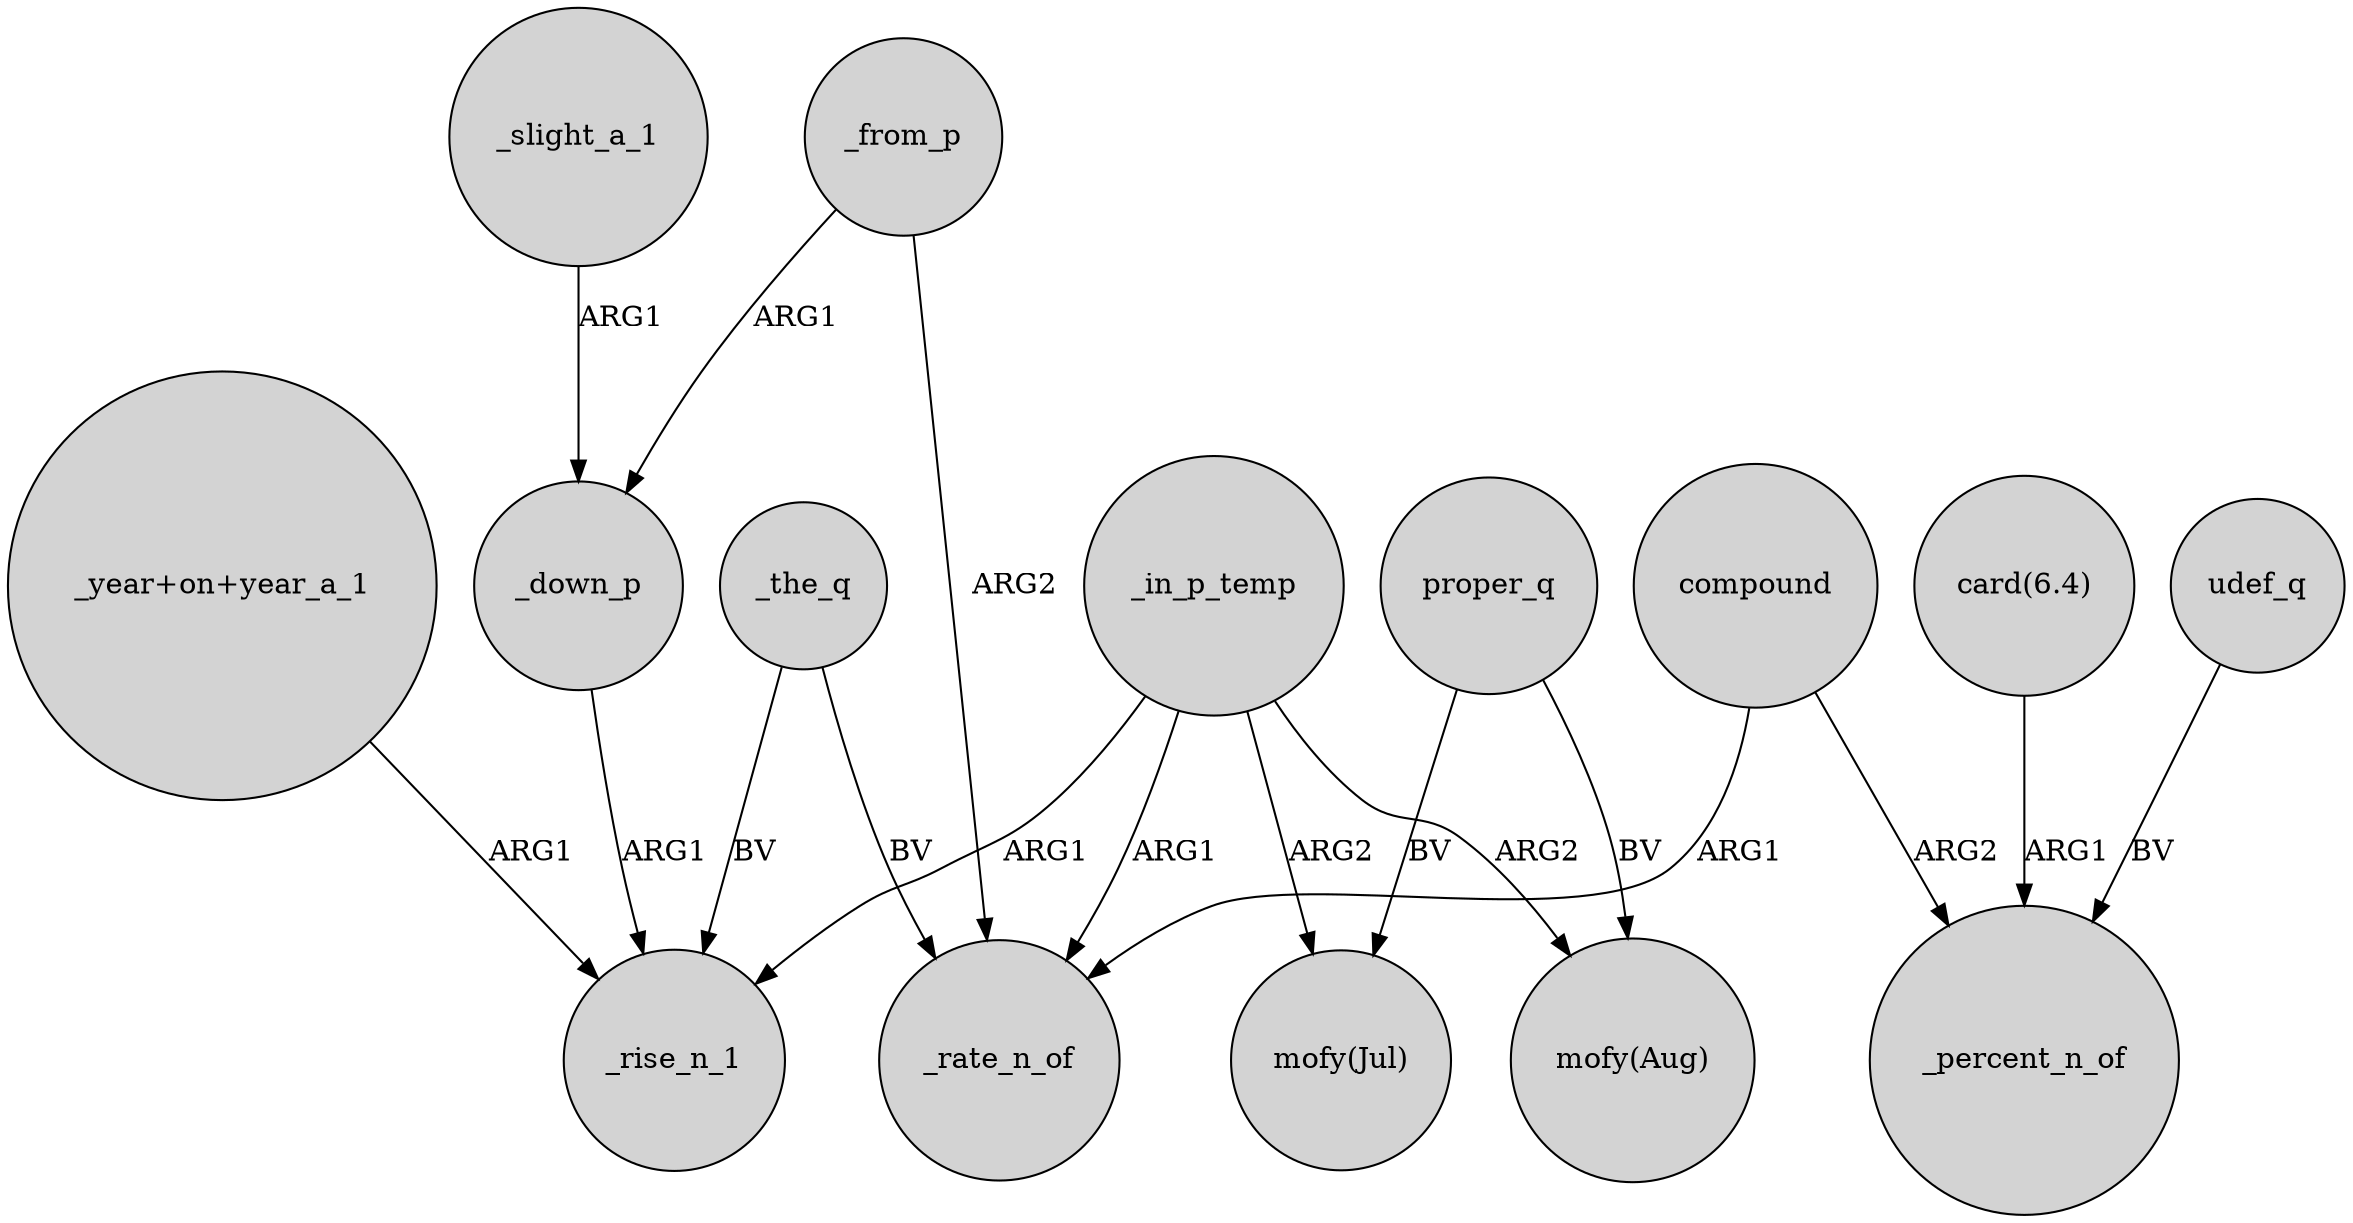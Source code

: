 digraph {
	node [shape=circle style=filled]
	compound -> _rate_n_of [label=ARG1]
	_in_p_temp -> _rate_n_of [label=ARG1]
	"card(6.4)" -> _percent_n_of [label=ARG1]
	_in_p_temp -> "mofy(Aug)" [label=ARG2]
	_slight_a_1 -> _down_p [label=ARG1]
	_in_p_temp -> "mofy(Jul)" [label=ARG2]
	proper_q -> "mofy(Jul)" [label=BV]
	udef_q -> _percent_n_of [label=BV]
	proper_q -> "mofy(Aug)" [label=BV]
	_from_p -> _down_p [label=ARG1]
	compound -> _percent_n_of [label=ARG2]
	_the_q -> _rate_n_of [label=BV]
	_down_p -> _rise_n_1 [label=ARG1]
	_in_p_temp -> _rise_n_1 [label=ARG1]
	_from_p -> _rate_n_of [label=ARG2]
	_the_q -> _rise_n_1 [label=BV]
	"_year+on+year_a_1" -> _rise_n_1 [label=ARG1]
}
